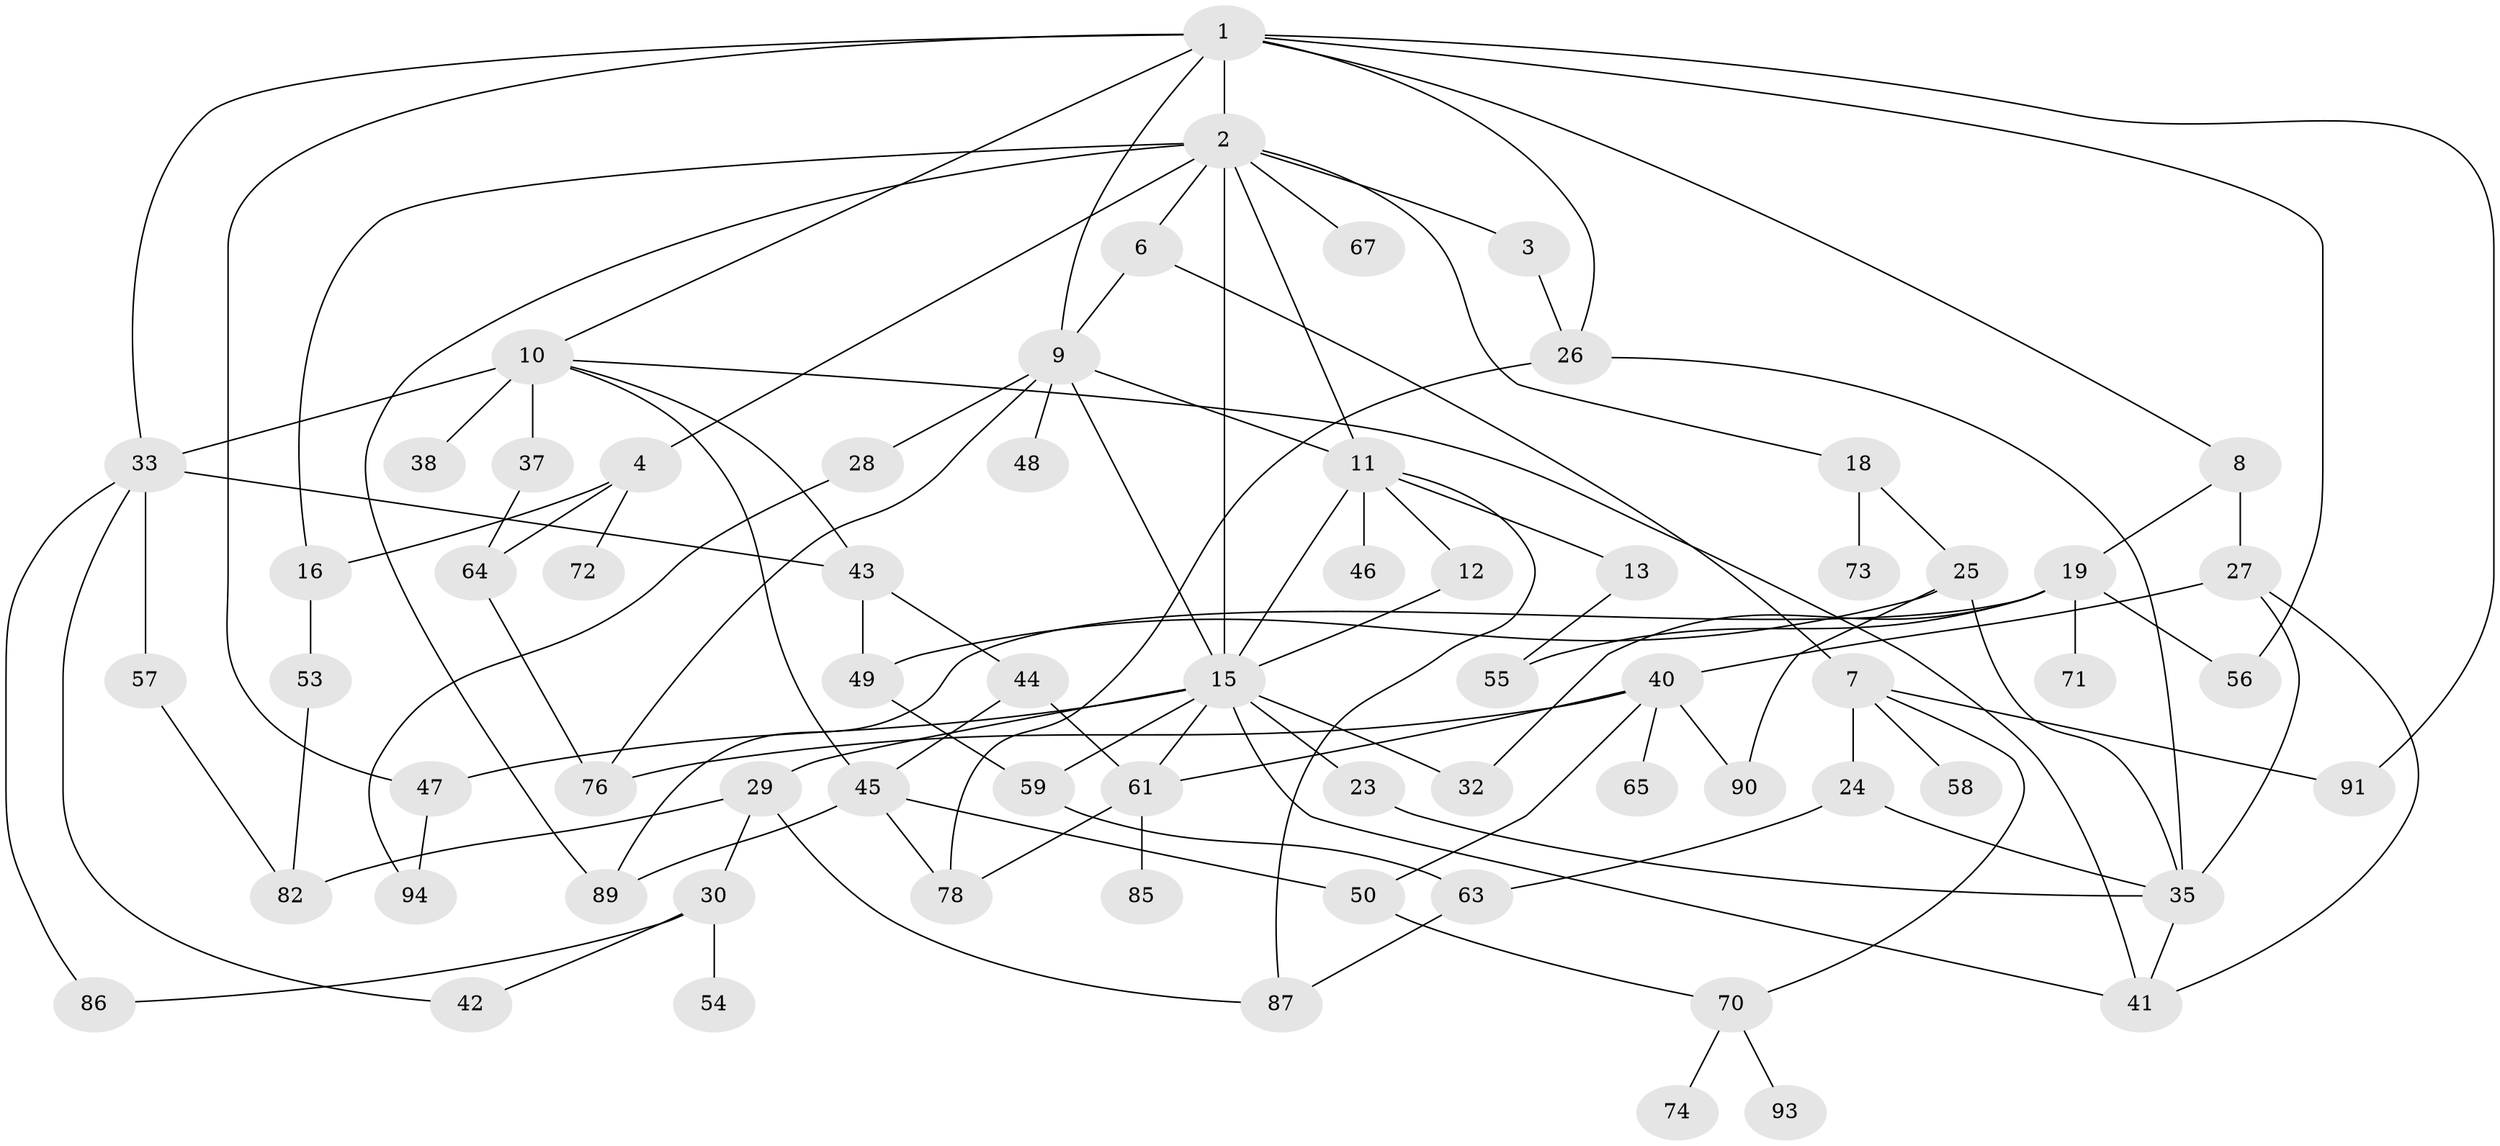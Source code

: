 // Generated by graph-tools (version 1.1) at 2025/23/03/03/25 07:23:34]
// undirected, 68 vertices, 111 edges
graph export_dot {
graph [start="1"]
  node [color=gray90,style=filled];
  1 [super="+22"];
  2 [super="+52"];
  3 [super="+69"];
  4 [super="+5"];
  6 [super="+14"];
  7 [super="+21"];
  8;
  9 [super="+20"];
  10 [super="+17"];
  11 [super="+75"];
  12;
  13;
  15 [super="+79"];
  16;
  18;
  19 [super="+60"];
  23;
  24 [super="+62"];
  25 [super="+66"];
  26;
  27 [super="+39"];
  28;
  29;
  30 [super="+31"];
  32;
  33 [super="+34"];
  35 [super="+36"];
  37;
  38;
  40 [super="+81"];
  41;
  42;
  43 [super="+84"];
  44;
  45 [super="+51"];
  46;
  47;
  48;
  49;
  50;
  53 [super="+80"];
  54;
  55;
  56;
  57;
  58;
  59 [super="+88"];
  61 [super="+77"];
  63;
  64 [super="+68"];
  65;
  67;
  70 [super="+83"];
  71;
  72;
  73;
  74;
  76;
  78;
  82;
  85;
  86;
  87 [super="+92"];
  89;
  90;
  91;
  93;
  94;
  1 -- 2;
  1 -- 8;
  1 -- 9;
  1 -- 10;
  1 -- 33;
  1 -- 47;
  1 -- 56;
  1 -- 26;
  1 -- 91;
  2 -- 3;
  2 -- 4;
  2 -- 6;
  2 -- 11;
  2 -- 15;
  2 -- 18;
  2 -- 16;
  2 -- 89;
  2 -- 67;
  3 -- 26;
  4 -- 72;
  4 -- 16;
  4 -- 64;
  6 -- 7;
  6 -- 9;
  7 -- 58;
  7 -- 70;
  7 -- 24;
  7 -- 91;
  8 -- 19;
  8 -- 27;
  9 -- 48;
  9 -- 15;
  9 -- 28;
  9 -- 76;
  9 -- 11;
  10 -- 41;
  10 -- 43;
  10 -- 37;
  10 -- 38;
  10 -- 45;
  10 -- 33;
  11 -- 12;
  11 -- 13;
  11 -- 46;
  11 -- 87;
  11 -- 15;
  12 -- 15;
  13 -- 55;
  15 -- 23;
  15 -- 29;
  15 -- 32;
  15 -- 59;
  15 -- 61;
  15 -- 41;
  15 -- 47;
  16 -- 53;
  18 -- 25;
  18 -- 73;
  19 -- 56;
  19 -- 89;
  19 -- 32;
  19 -- 71;
  19 -- 55;
  23 -- 35;
  24 -- 35;
  24 -- 63;
  25 -- 49;
  25 -- 90;
  25 -- 35;
  26 -- 78;
  26 -- 35;
  27 -- 35;
  27 -- 40;
  27 -- 41;
  28 -- 94;
  29 -- 30;
  29 -- 87;
  29 -- 82;
  30 -- 54;
  30 -- 86;
  30 -- 42;
  33 -- 43;
  33 -- 42;
  33 -- 86;
  33 -- 57;
  35 -- 41;
  37 -- 64;
  40 -- 50;
  40 -- 65;
  40 -- 90;
  40 -- 76;
  40 -- 61;
  43 -- 44;
  43 -- 49;
  44 -- 45;
  44 -- 61;
  45 -- 89;
  45 -- 78;
  45 -- 50;
  47 -- 94;
  49 -- 59;
  50 -- 70;
  53 -- 82;
  57 -- 82;
  59 -- 63;
  61 -- 78;
  61 -- 85;
  63 -- 87;
  64 -- 76;
  70 -- 74;
  70 -- 93;
}
